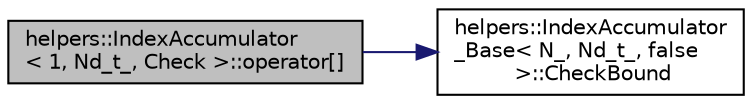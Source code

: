 digraph "helpers::IndexAccumulator&lt; 1, Nd_t_, Check &gt;::operator[]"
{
 // LATEX_PDF_SIZE
  edge [fontname="Helvetica",fontsize="10",labelfontname="Helvetica",labelfontsize="10"];
  node [fontname="Helvetica",fontsize="10",shape=record];
  rankdir="LR";
  Node1 [label="helpers::IndexAccumulator\l\< 1, Nd_t_, Check \>::operator[]",height=0.2,width=0.4,color="black", fillcolor="grey75", style="filled", fontcolor="black",tooltip="Return (possibly const) reference to the corresponding data element, checking if the index is in its ..."];
  Node1 -> Node2 [color="midnightblue",fontsize="10",style="solid",fontname="Helvetica"];
  Node2 [label="helpers::IndexAccumulator\l_Base\< N_, Nd_t_, false\l \>::CheckBound",height=0.2,width=0.4,color="black", fillcolor="white", style="filled",URL="$classhelpers_1_1IndexAccumulator__Base.html#a28d9fe090295b2cb30c64e5acb666ffd",tooltip=" "];
}
